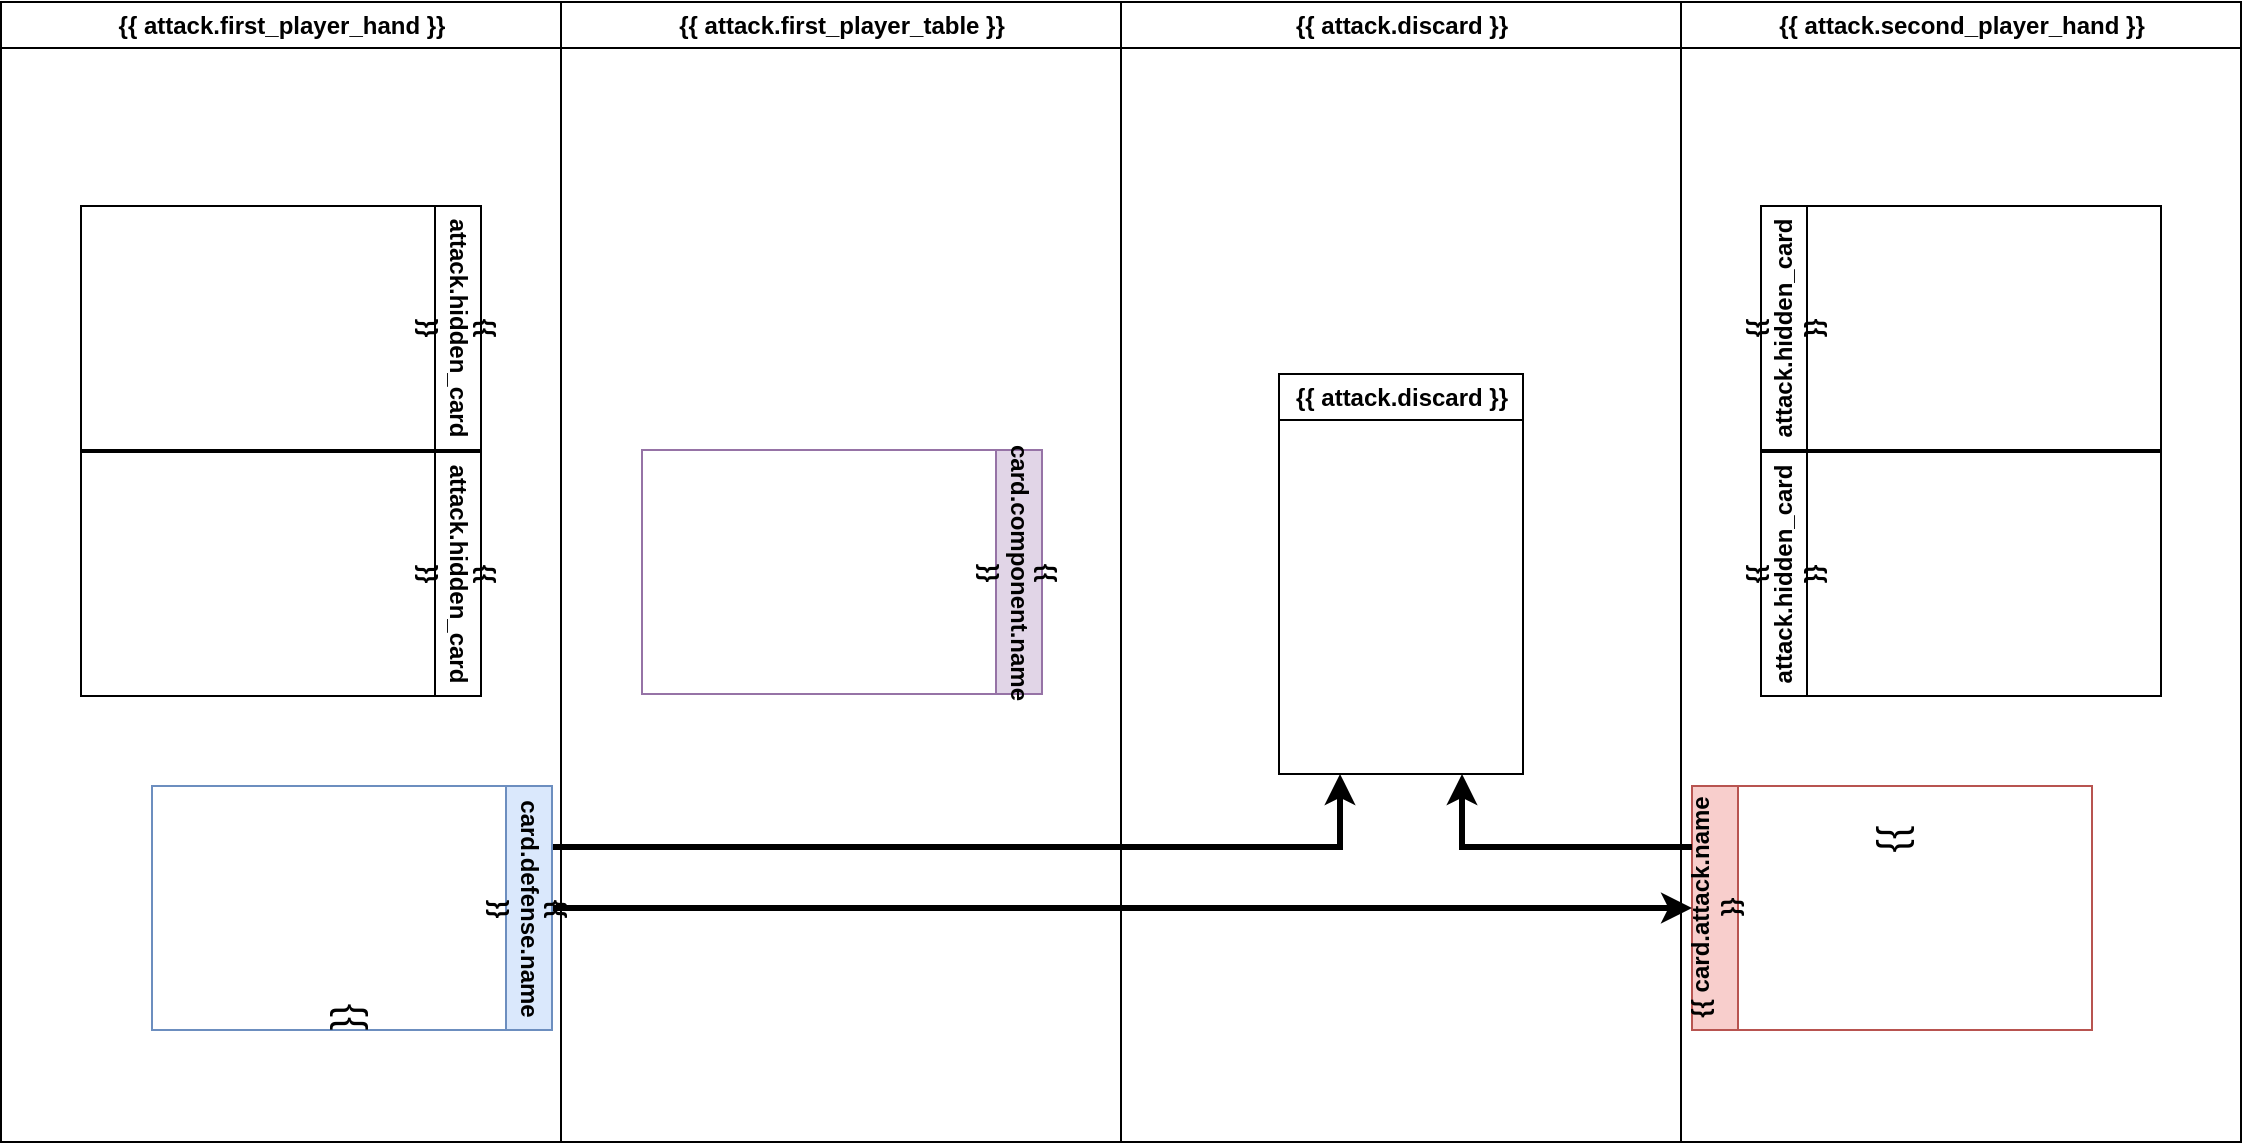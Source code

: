 <mxfile version="22.1.22" type="github">
  <diagram name="Page-1" id="e7e014a7-5840-1c2e-5031-d8a46d1fe8dd">
    <mxGraphModel dx="1155" dy="797" grid="1" gridSize="10" guides="1" tooltips="1" connect="1" arrows="1" fold="1" page="1" pageScale="1" pageWidth="1169" pageHeight="826" background="none" math="0" shadow="0">
      <root>
        <mxCell id="0" />
        <mxCell id="1" parent="0" />
        <mxCell id="2" value="{{ attack.first_player_hand }}" style="swimlane;whiteSpace=wrap" parent="1" vertex="1">
          <mxGeometry x="444.5" y="128" width="280" height="570" as="geometry" />
        </mxCell>
        <mxCell id="dYky7ozjCTGvR8onbQTt-42" value="&lt;div&gt;{{ attack.hidden_card }}&lt;/div&gt;" style="swimlane;horizontal=0;whiteSpace=wrap;html=1;rotation=-180;" parent="2" vertex="1">
          <mxGeometry x="40" y="102" width="200" height="122" as="geometry" />
        </mxCell>
        <mxCell id="dYky7ozjCTGvR8onbQTt-43" value="&lt;div&gt;{{ attack.hidden_card }}&lt;/div&gt;" style="swimlane;horizontal=0;whiteSpace=wrap;html=1;rotation=-180;" parent="2" vertex="1">
          <mxGeometry x="40" y="225" width="200" height="122" as="geometry" />
        </mxCell>
        <mxCell id="3" value="{{ attack.first_player_table }}" style="swimlane;whiteSpace=wrap" parent="1" vertex="1">
          <mxGeometry x="724.5" y="128" width="280" height="570" as="geometry" />
        </mxCell>
        <mxCell id="dYky7ozjCTGvR8onbQTt-59" value="&lt;div&gt;{{ card.component.name }}&lt;/div&gt;" style="swimlane;horizontal=0;whiteSpace=wrap;html=1;rotation=-180;fillColor=#e1d5e7;strokeColor=#9673a6;" parent="3" vertex="1">
          <mxGeometry x="40.5" y="224" width="200" height="122" as="geometry" />
        </mxCell>
        <mxCell id="dYky7ozjCTGvR8onbQTt-60" value="&lt;div align=&quot;center&quot; style=&quot;font-size: 20px;&quot;&gt;&lt;font style=&quot;font-size: 20px;&quot;&gt;{{ card.component.types.backend }}&lt;br&gt;&lt;/font&gt;&lt;/div&gt;&lt;div align=&quot;center&quot;&gt;&lt;br&gt;&lt;/div&gt;" style="text;strokeColor=none;fillColor=none;align=center;verticalAlign=middle;spacingLeft=4;spacingRight=4;overflow=hidden;points=[[0,0.5],[1,0.5]];portConstraint=eastwest;rotatable=0;whiteSpace=wrap;html=1;rotation=-270;" parent="dYky7ozjCTGvR8onbQTt-59" vertex="1">
          <mxGeometry x="26" y="46" width="140" height="30" as="geometry" />
        </mxCell>
        <mxCell id="dYky7ozjCTGvR8onbQTt-41" value="{{ attack.discard }}" style="swimlane;whiteSpace=wrap" parent="1" vertex="1">
          <mxGeometry x="1004.5" y="128" width="280" height="570" as="geometry" />
        </mxCell>
        <mxCell id="-ga4N_1VcacRzFCh5T7P-6" value="&lt;div&gt;{{ attack.discard }}&lt;/div&gt;" style="swimlane;horizontal=0;whiteSpace=wrap;html=1;rotation=90;" vertex="1" parent="dYky7ozjCTGvR8onbQTt-41">
          <mxGeometry x="40" y="225" width="200" height="122" as="geometry" />
        </mxCell>
        <mxCell id="dYky7ozjCTGvR8onbQTt-74" value="{{ attack.second_player_hand }}" style="swimlane;whiteSpace=wrap" parent="1" vertex="1">
          <mxGeometry x="1284.5" y="128" width="280" height="570" as="geometry" />
        </mxCell>
        <mxCell id="dYky7ozjCTGvR8onbQTt-75" value="&lt;div&gt;{{ attack.hidden_card }}&lt;/div&gt;" style="swimlane;horizontal=0;whiteSpace=wrap;html=1;rotation=0;" parent="dYky7ozjCTGvR8onbQTt-74" vertex="1">
          <mxGeometry x="40" y="102" width="200" height="122" as="geometry" />
        </mxCell>
        <mxCell id="dYky7ozjCTGvR8onbQTt-76" value="&lt;div&gt;{{ attack.hidden_card }}&lt;/div&gt;" style="swimlane;horizontal=0;whiteSpace=wrap;html=1;rotation=0;" parent="dYky7ozjCTGvR8onbQTt-74" vertex="1">
          <mxGeometry x="40" y="225" width="200" height="122" as="geometry" />
        </mxCell>
        <mxCell id="RGcuCvIUBXCjisr0QKUh-6" value="{{ card.attack.name }}" style="swimlane;horizontal=0;whiteSpace=wrap;html=1;rotation=0;fillColor=#f8cecc;strokeColor=#b85450;" parent="dYky7ozjCTGvR8onbQTt-74" vertex="1">
          <mxGeometry x="5.5" y="392" width="200" height="122" as="geometry" />
        </mxCell>
        <mxCell id="RGcuCvIUBXCjisr0QKUh-7" value="&lt;div align=&quot;center&quot; style=&quot;font-size: 20px;&quot;&gt;&lt;font style=&quot;font-size: 20px;&quot;&gt;{{ card.attack.types.error }}&lt;br&gt;&lt;/font&gt;&lt;/div&gt;&lt;div align=&quot;center&quot;&gt;&lt;br&gt;&lt;/div&gt;" style="text;strokeColor=none;fillColor=none;align=center;verticalAlign=middle;spacingLeft=4;spacingRight=4;overflow=hidden;points=[[0,0.5],[1,0.5]];portConstraint=eastwest;rotatable=0;whiteSpace=wrap;html=1;rotation=-90;" parent="RGcuCvIUBXCjisr0QKUh-6" vertex="1">
          <mxGeometry x="30" y="46" width="140" height="30" as="geometry" />
        </mxCell>
        <mxCell id="-ga4N_1VcacRzFCh5T7P-5" style="edgeStyle=orthogonalEdgeStyle;rounded=0;orthogonalLoop=1;jettySize=auto;html=1;exitX=0;exitY=0.5;exitDx=0;exitDy=0;entryX=0;entryY=0.5;entryDx=0;entryDy=0;strokeWidth=3;" edge="1" parent="1" source="-ga4N_1VcacRzFCh5T7P-3" target="RGcuCvIUBXCjisr0QKUh-6">
          <mxGeometry relative="1" as="geometry" />
        </mxCell>
        <mxCell id="-ga4N_1VcacRzFCh5T7P-9" style="edgeStyle=orthogonalEdgeStyle;rounded=0;orthogonalLoop=1;jettySize=auto;html=1;exitX=0;exitY=0.75;exitDx=0;exitDy=0;entryX=1;entryY=0.75;entryDx=0;entryDy=0;strokeWidth=3;" edge="1" parent="1" source="-ga4N_1VcacRzFCh5T7P-3" target="-ga4N_1VcacRzFCh5T7P-6">
          <mxGeometry relative="1" as="geometry" />
        </mxCell>
        <mxCell id="-ga4N_1VcacRzFCh5T7P-3" value="&lt;div&gt;{{ card.defense.name }}&lt;/div&gt;" style="swimlane;horizontal=0;whiteSpace=wrap;html=1;rotation=-180;fillColor=#dae8fc;strokeColor=#6c8ebf;" vertex="1" parent="1">
          <mxGeometry x="520" y="520" width="200" height="122" as="geometry" />
        </mxCell>
        <mxCell id="-ga4N_1VcacRzFCh5T7P-4" value="&lt;div align=&quot;center&quot; style=&quot;font-size: 20px;&quot;&gt;&lt;font style=&quot;font-size: 20px;&quot;&gt;{{ card.defense.types.escape }}&lt;br&gt;&lt;/font&gt;&lt;/div&gt;" style="text;strokeColor=none;fillColor=none;align=center;verticalAlign=middle;spacingLeft=4;spacingRight=4;overflow=hidden;points=[[0,0.5],[1,0.5]];portConstraint=eastwest;rotatable=0;whiteSpace=wrap;html=1;rotation=-270;" vertex="1" parent="-ga4N_1VcacRzFCh5T7P-3">
          <mxGeometry x="30" y="46" width="140" height="30" as="geometry" />
        </mxCell>
        <mxCell id="-ga4N_1VcacRzFCh5T7P-10" style="edgeStyle=orthogonalEdgeStyle;rounded=0;orthogonalLoop=1;jettySize=auto;html=1;exitX=0;exitY=0.25;exitDx=0;exitDy=0;entryX=1;entryY=0.25;entryDx=0;entryDy=0;strokeWidth=3;" edge="1" parent="1" source="RGcuCvIUBXCjisr0QKUh-6" target="-ga4N_1VcacRzFCh5T7P-6">
          <mxGeometry relative="1" as="geometry" />
        </mxCell>
      </root>
    </mxGraphModel>
  </diagram>
</mxfile>
